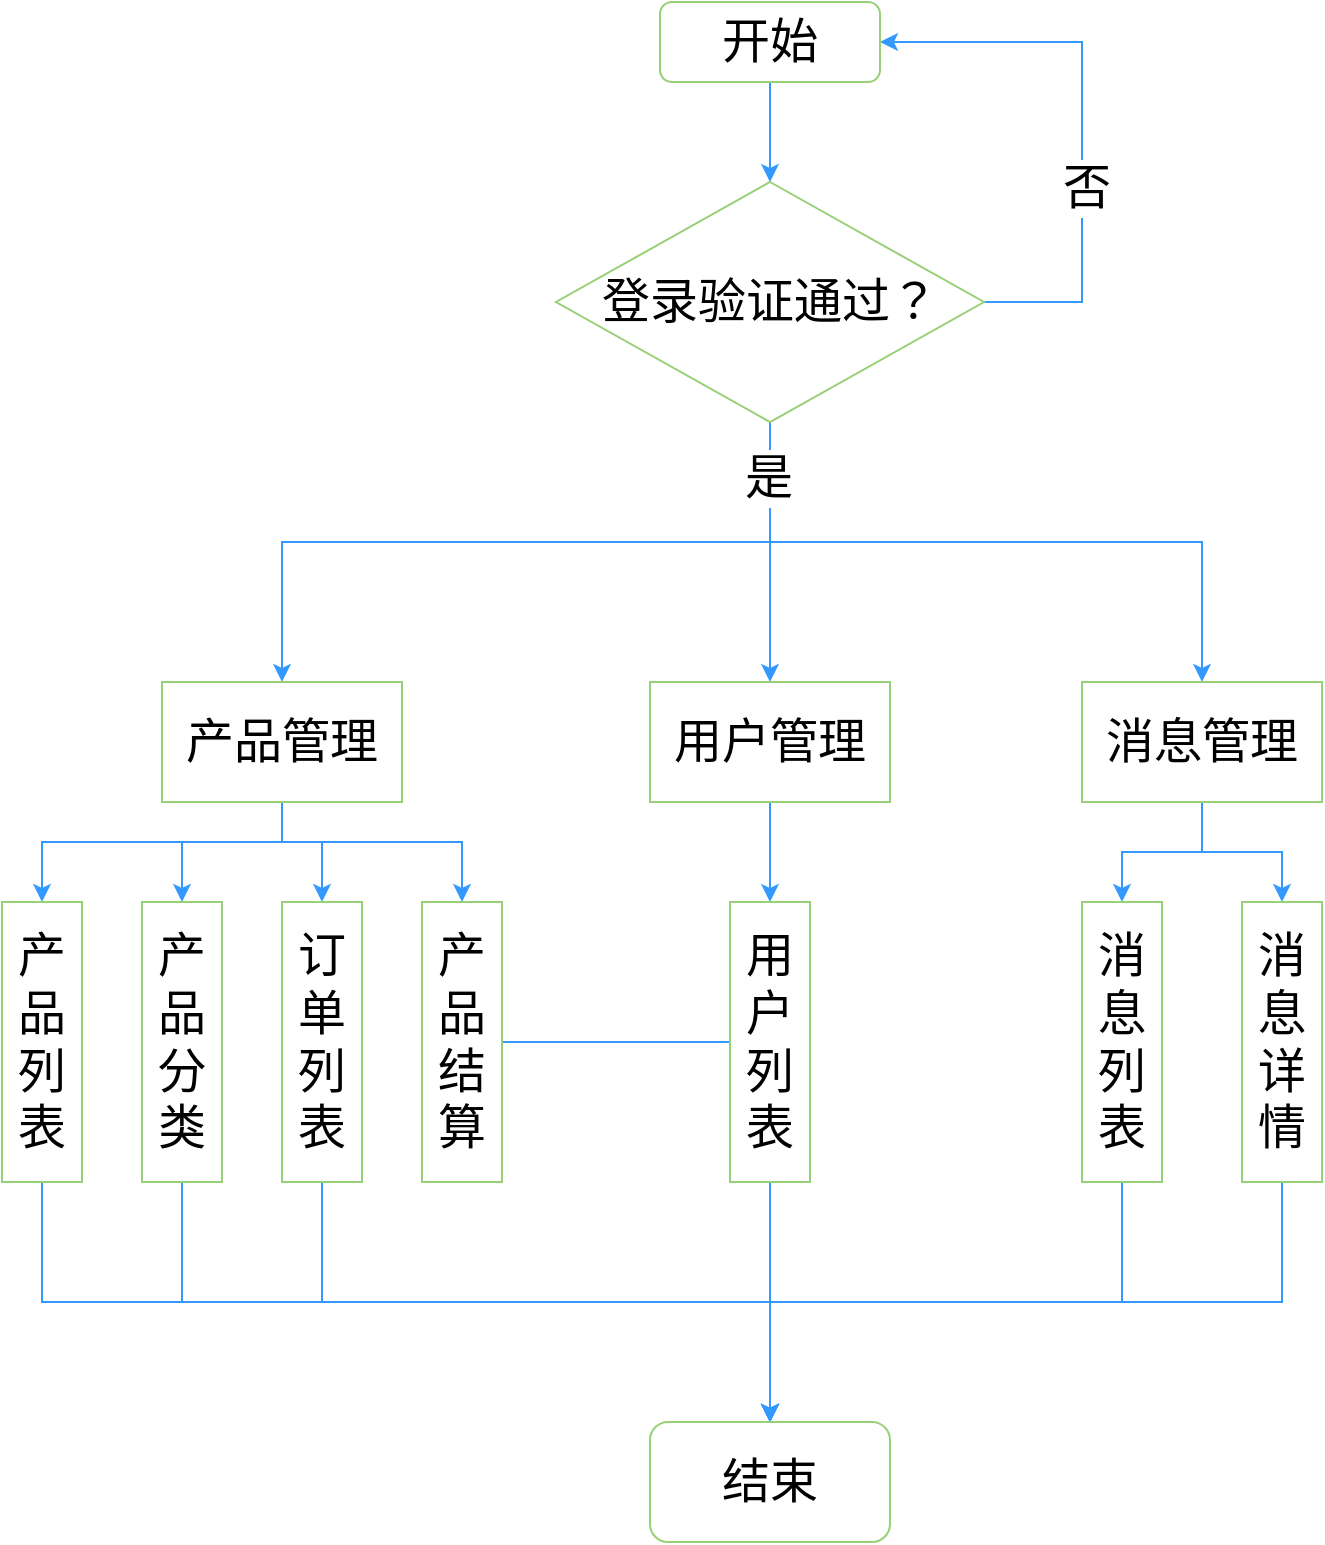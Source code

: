 <mxfile version="20.2.6" type="github">
  <diagram id="6wOFPeuKuOHlk7hMADOC" name="第 1 页">
    <mxGraphModel dx="1426" dy="1793" grid="1" gridSize="10" guides="1" tooltips="1" connect="1" arrows="1" fold="1" page="1" pageScale="1" pageWidth="827" pageHeight="1169" math="0" shadow="0">
      <root>
        <mxCell id="0" />
        <mxCell id="1" parent="0" />
        <mxCell id="39R5jxLZyVs8jBnNO6QM-4" style="edgeStyle=orthogonalEdgeStyle;rounded=0;orthogonalLoop=1;jettySize=auto;html=1;entryX=1;entryY=0.5;entryDx=0;entryDy=0;fontSize=24;strokeColor=#3399FF;" edge="1" parent="1" source="39R5jxLZyVs8jBnNO6QM-1" target="39R5jxLZyVs8jBnNO6QM-2">
          <mxGeometry relative="1" as="geometry">
            <Array as="points">
              <mxPoint x="570" y="-860" />
              <mxPoint x="570" y="-990" />
            </Array>
          </mxGeometry>
        </mxCell>
        <mxCell id="39R5jxLZyVs8jBnNO6QM-5" value="否" style="edgeLabel;html=1;align=center;verticalAlign=middle;resizable=0;points=[];fontSize=24;" vertex="1" connectable="0" parent="39R5jxLZyVs8jBnNO6QM-4">
          <mxGeometry x="-0.243" y="-2" relative="1" as="geometry">
            <mxPoint as="offset" />
          </mxGeometry>
        </mxCell>
        <mxCell id="39R5jxLZyVs8jBnNO6QM-16" style="edgeStyle=orthogonalEdgeStyle;rounded=0;orthogonalLoop=1;jettySize=auto;html=1;entryX=0.5;entryY=0;entryDx=0;entryDy=0;fontSize=24;strokeColor=#3399FF;" edge="1" parent="1" source="39R5jxLZyVs8jBnNO6QM-1" target="39R5jxLZyVs8jBnNO6QM-7">
          <mxGeometry relative="1" as="geometry" />
        </mxCell>
        <mxCell id="39R5jxLZyVs8jBnNO6QM-17" style="edgeStyle=orthogonalEdgeStyle;rounded=0;orthogonalLoop=1;jettySize=auto;html=1;exitX=0.5;exitY=1;exitDx=0;exitDy=0;entryX=0.5;entryY=0;entryDx=0;entryDy=0;fontSize=24;strokeColor=#3399FF;" edge="1" parent="1" source="39R5jxLZyVs8jBnNO6QM-1" target="39R5jxLZyVs8jBnNO6QM-8">
          <mxGeometry relative="1" as="geometry">
            <Array as="points">
              <mxPoint x="414" y="-740" />
              <mxPoint x="630" y="-740" />
            </Array>
          </mxGeometry>
        </mxCell>
        <mxCell id="39R5jxLZyVs8jBnNO6QM-18" style="edgeStyle=orthogonalEdgeStyle;rounded=0;orthogonalLoop=1;jettySize=auto;html=1;fontSize=24;strokeColor=#3399FF;" edge="1" parent="1" source="39R5jxLZyVs8jBnNO6QM-1" target="39R5jxLZyVs8jBnNO6QM-6">
          <mxGeometry relative="1" as="geometry">
            <Array as="points">
              <mxPoint x="414" y="-740" />
              <mxPoint x="170" y="-740" />
            </Array>
          </mxGeometry>
        </mxCell>
        <mxCell id="39R5jxLZyVs8jBnNO6QM-19" value="是" style="edgeLabel;html=1;align=center;verticalAlign=middle;resizable=0;points=[];fontSize=24;" vertex="1" connectable="0" parent="39R5jxLZyVs8jBnNO6QM-18">
          <mxGeometry x="-0.85" y="-1" relative="1" as="geometry">
            <mxPoint as="offset" />
          </mxGeometry>
        </mxCell>
        <mxCell id="39R5jxLZyVs8jBnNO6QM-1" value="&lt;font style=&quot;font-size: 24px;&quot;&gt;登录验证通过？&lt;/font&gt;" style="rhombus;whiteSpace=wrap;html=1;strokeColor=#97D077;" vertex="1" parent="1">
          <mxGeometry x="307" y="-920" width="214" height="120" as="geometry" />
        </mxCell>
        <mxCell id="39R5jxLZyVs8jBnNO6QM-3" style="edgeStyle=orthogonalEdgeStyle;rounded=0;orthogonalLoop=1;jettySize=auto;html=1;fontSize=24;strokeColor=#3399FF;" edge="1" parent="1" source="39R5jxLZyVs8jBnNO6QM-2" target="39R5jxLZyVs8jBnNO6QM-1">
          <mxGeometry relative="1" as="geometry" />
        </mxCell>
        <mxCell id="39R5jxLZyVs8jBnNO6QM-2" value="&lt;font style=&quot;font-size: 24px;&quot;&gt;开始&lt;/font&gt;" style="rounded=1;whiteSpace=wrap;html=1;strokeColor=#97D077;" vertex="1" parent="1">
          <mxGeometry x="359" y="-1010" width="110" height="40" as="geometry" />
        </mxCell>
        <mxCell id="39R5jxLZyVs8jBnNO6QM-20" style="edgeStyle=orthogonalEdgeStyle;rounded=0;orthogonalLoop=1;jettySize=auto;html=1;entryX=0.5;entryY=0;entryDx=0;entryDy=0;fontSize=24;strokeColor=#3399FF;" edge="1" parent="1" source="39R5jxLZyVs8jBnNO6QM-6" target="39R5jxLZyVs8jBnNO6QM-9">
          <mxGeometry relative="1" as="geometry">
            <Array as="points">
              <mxPoint x="170" y="-590" />
              <mxPoint x="50" y="-590" />
            </Array>
          </mxGeometry>
        </mxCell>
        <mxCell id="39R5jxLZyVs8jBnNO6QM-21" style="edgeStyle=orthogonalEdgeStyle;rounded=0;orthogonalLoop=1;jettySize=auto;html=1;entryX=0.5;entryY=0;entryDx=0;entryDy=0;fontSize=24;strokeColor=#3399FF;" edge="1" parent="1" source="39R5jxLZyVs8jBnNO6QM-6" target="39R5jxLZyVs8jBnNO6QM-10">
          <mxGeometry relative="1" as="geometry">
            <Array as="points">
              <mxPoint x="170" y="-590" />
              <mxPoint x="120" y="-590" />
            </Array>
          </mxGeometry>
        </mxCell>
        <mxCell id="39R5jxLZyVs8jBnNO6QM-22" style="edgeStyle=orthogonalEdgeStyle;rounded=0;orthogonalLoop=1;jettySize=auto;html=1;entryX=0.5;entryY=0;entryDx=0;entryDy=0;fontSize=24;strokeColor=#3399FF;" edge="1" parent="1" source="39R5jxLZyVs8jBnNO6QM-6" target="39R5jxLZyVs8jBnNO6QM-11">
          <mxGeometry relative="1" as="geometry">
            <Array as="points">
              <mxPoint x="170" y="-590" />
              <mxPoint x="190" y="-590" />
            </Array>
          </mxGeometry>
        </mxCell>
        <mxCell id="39R5jxLZyVs8jBnNO6QM-23" style="edgeStyle=orthogonalEdgeStyle;rounded=0;orthogonalLoop=1;jettySize=auto;html=1;entryX=0.5;entryY=0;entryDx=0;entryDy=0;fontSize=24;strokeColor=#3399FF;" edge="1" parent="1" source="39R5jxLZyVs8jBnNO6QM-6" target="39R5jxLZyVs8jBnNO6QM-12">
          <mxGeometry relative="1" as="geometry">
            <Array as="points">
              <mxPoint x="170" y="-590" />
              <mxPoint x="260" y="-590" />
            </Array>
          </mxGeometry>
        </mxCell>
        <mxCell id="39R5jxLZyVs8jBnNO6QM-6" value="产品管理" style="rounded=0;whiteSpace=wrap;html=1;fontSize=24;strokeColor=#97D077;" vertex="1" parent="1">
          <mxGeometry x="110" y="-670" width="120" height="60" as="geometry" />
        </mxCell>
        <mxCell id="39R5jxLZyVs8jBnNO6QM-24" style="edgeStyle=orthogonalEdgeStyle;rounded=0;orthogonalLoop=1;jettySize=auto;html=1;fontSize=24;strokeColor=#3399FF;" edge="1" parent="1" source="39R5jxLZyVs8jBnNO6QM-7" target="39R5jxLZyVs8jBnNO6QM-13">
          <mxGeometry relative="1" as="geometry" />
        </mxCell>
        <mxCell id="39R5jxLZyVs8jBnNO6QM-7" value="用户管理" style="rounded=0;whiteSpace=wrap;html=1;fontSize=24;strokeColor=#97D077;" vertex="1" parent="1">
          <mxGeometry x="354" y="-670" width="120" height="60" as="geometry" />
        </mxCell>
        <mxCell id="39R5jxLZyVs8jBnNO6QM-25" style="edgeStyle=orthogonalEdgeStyle;rounded=0;orthogonalLoop=1;jettySize=auto;html=1;entryX=0.5;entryY=0;entryDx=0;entryDy=0;fontSize=24;strokeColor=#3399FF;" edge="1" parent="1" source="39R5jxLZyVs8jBnNO6QM-8" target="39R5jxLZyVs8jBnNO6QM-14">
          <mxGeometry relative="1" as="geometry" />
        </mxCell>
        <mxCell id="39R5jxLZyVs8jBnNO6QM-26" style="edgeStyle=orthogonalEdgeStyle;rounded=0;orthogonalLoop=1;jettySize=auto;html=1;entryX=0.5;entryY=0;entryDx=0;entryDy=0;fontSize=24;strokeColor=#3399FF;" edge="1" parent="1" source="39R5jxLZyVs8jBnNO6QM-8" target="39R5jxLZyVs8jBnNO6QM-15">
          <mxGeometry relative="1" as="geometry" />
        </mxCell>
        <mxCell id="39R5jxLZyVs8jBnNO6QM-8" value="消息管理" style="rounded=0;whiteSpace=wrap;html=1;fontSize=24;strokeColor=#97D077;" vertex="1" parent="1">
          <mxGeometry x="570" y="-670" width="120" height="60" as="geometry" />
        </mxCell>
        <mxCell id="39R5jxLZyVs8jBnNO6QM-31" style="edgeStyle=orthogonalEdgeStyle;rounded=0;orthogonalLoop=1;jettySize=auto;html=1;entryX=0.5;entryY=0;entryDx=0;entryDy=0;fontSize=24;strokeColor=#3399FF;" edge="1" parent="1" source="39R5jxLZyVs8jBnNO6QM-9" target="39R5jxLZyVs8jBnNO6QM-27">
          <mxGeometry relative="1" as="geometry">
            <Array as="points">
              <mxPoint x="50" y="-360" />
              <mxPoint x="414" y="-360" />
            </Array>
          </mxGeometry>
        </mxCell>
        <mxCell id="39R5jxLZyVs8jBnNO6QM-9" value="产品列表" style="rounded=0;whiteSpace=wrap;html=1;fontSize=24;strokeColor=#97D077;" vertex="1" parent="1">
          <mxGeometry x="30" y="-560" width="40" height="140" as="geometry" />
        </mxCell>
        <mxCell id="39R5jxLZyVs8jBnNO6QM-32" style="edgeStyle=orthogonalEdgeStyle;rounded=0;orthogonalLoop=1;jettySize=auto;html=1;entryX=0.5;entryY=0;entryDx=0;entryDy=0;fontSize=24;strokeColor=#3399FF;" edge="1" parent="1" source="39R5jxLZyVs8jBnNO6QM-10" target="39R5jxLZyVs8jBnNO6QM-27">
          <mxGeometry relative="1" as="geometry">
            <Array as="points">
              <mxPoint x="120" y="-360" />
              <mxPoint x="414" y="-360" />
            </Array>
          </mxGeometry>
        </mxCell>
        <mxCell id="39R5jxLZyVs8jBnNO6QM-10" value="产品分类" style="rounded=0;whiteSpace=wrap;html=1;fontSize=24;strokeColor=#97D077;" vertex="1" parent="1">
          <mxGeometry x="100" y="-560" width="40" height="140" as="geometry" />
        </mxCell>
        <mxCell id="39R5jxLZyVs8jBnNO6QM-33" style="edgeStyle=orthogonalEdgeStyle;rounded=0;orthogonalLoop=1;jettySize=auto;html=1;entryX=0.5;entryY=0;entryDx=0;entryDy=0;fontSize=24;strokeColor=#3399FF;" edge="1" parent="1" source="39R5jxLZyVs8jBnNO6QM-11" target="39R5jxLZyVs8jBnNO6QM-27">
          <mxGeometry relative="1" as="geometry">
            <Array as="points">
              <mxPoint x="190" y="-360" />
              <mxPoint x="414" y="-360" />
            </Array>
          </mxGeometry>
        </mxCell>
        <mxCell id="39R5jxLZyVs8jBnNO6QM-11" value="订单列表" style="rounded=0;whiteSpace=wrap;html=1;fontSize=24;strokeColor=#97D077;" vertex="1" parent="1">
          <mxGeometry x="170" y="-560" width="40" height="140" as="geometry" />
        </mxCell>
        <mxCell id="39R5jxLZyVs8jBnNO6QM-36" style="edgeStyle=orthogonalEdgeStyle;rounded=0;orthogonalLoop=1;jettySize=auto;html=1;entryX=0.5;entryY=0;entryDx=0;entryDy=0;fontSize=24;strokeColor=#3399FF;" edge="1" parent="1" source="39R5jxLZyVs8jBnNO6QM-12" target="39R5jxLZyVs8jBnNO6QM-27">
          <mxGeometry relative="1" as="geometry" />
        </mxCell>
        <mxCell id="39R5jxLZyVs8jBnNO6QM-12" value="产品结算" style="rounded=0;whiteSpace=wrap;html=1;fontSize=24;strokeColor=#97D077;" vertex="1" parent="1">
          <mxGeometry x="240" y="-560" width="40" height="140" as="geometry" />
        </mxCell>
        <mxCell id="39R5jxLZyVs8jBnNO6QM-28" style="edgeStyle=orthogonalEdgeStyle;rounded=0;orthogonalLoop=1;jettySize=auto;html=1;fontSize=24;strokeColor=#3399FF;" edge="1" parent="1" source="39R5jxLZyVs8jBnNO6QM-13" target="39R5jxLZyVs8jBnNO6QM-27">
          <mxGeometry relative="1" as="geometry" />
        </mxCell>
        <mxCell id="39R5jxLZyVs8jBnNO6QM-13" value="用户列表" style="rounded=0;whiteSpace=wrap;html=1;fontSize=24;strokeColor=#97D077;" vertex="1" parent="1">
          <mxGeometry x="394" y="-560" width="40" height="140" as="geometry" />
        </mxCell>
        <mxCell id="39R5jxLZyVs8jBnNO6QM-29" style="edgeStyle=orthogonalEdgeStyle;rounded=0;orthogonalLoop=1;jettySize=auto;html=1;entryX=0.5;entryY=0;entryDx=0;entryDy=0;fontSize=24;strokeColor=#3399FF;" edge="1" parent="1" source="39R5jxLZyVs8jBnNO6QM-14" target="39R5jxLZyVs8jBnNO6QM-27">
          <mxGeometry relative="1" as="geometry">
            <Array as="points">
              <mxPoint x="590" y="-360" />
              <mxPoint x="414" y="-360" />
            </Array>
          </mxGeometry>
        </mxCell>
        <mxCell id="39R5jxLZyVs8jBnNO6QM-14" value="消息列表" style="rounded=0;whiteSpace=wrap;html=1;fontSize=24;strokeColor=#97D077;" vertex="1" parent="1">
          <mxGeometry x="570" y="-560" width="40" height="140" as="geometry" />
        </mxCell>
        <mxCell id="39R5jxLZyVs8jBnNO6QM-30" style="edgeStyle=orthogonalEdgeStyle;rounded=0;orthogonalLoop=1;jettySize=auto;html=1;entryX=0.5;entryY=0;entryDx=0;entryDy=0;fontSize=24;strokeColor=#3399FF;" edge="1" parent="1" source="39R5jxLZyVs8jBnNO6QM-15" target="39R5jxLZyVs8jBnNO6QM-27">
          <mxGeometry relative="1" as="geometry">
            <Array as="points">
              <mxPoint x="670" y="-360" />
              <mxPoint x="414" y="-360" />
            </Array>
          </mxGeometry>
        </mxCell>
        <mxCell id="39R5jxLZyVs8jBnNO6QM-15" value="消息详情" style="rounded=0;whiteSpace=wrap;html=1;fontSize=24;strokeColor=#97D077;" vertex="1" parent="1">
          <mxGeometry x="650" y="-560" width="40" height="140" as="geometry" />
        </mxCell>
        <mxCell id="39R5jxLZyVs8jBnNO6QM-27" value="结束" style="rounded=1;whiteSpace=wrap;html=1;fontSize=24;strokeColor=#97D077;" vertex="1" parent="1">
          <mxGeometry x="354" y="-300" width="120" height="60" as="geometry" />
        </mxCell>
      </root>
    </mxGraphModel>
  </diagram>
</mxfile>
